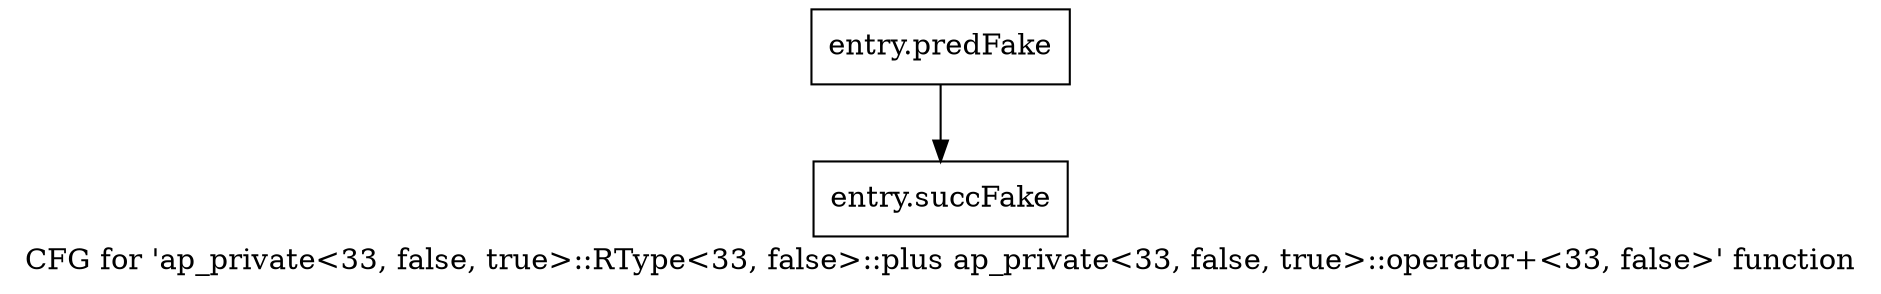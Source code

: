 digraph "CFG for 'ap_private\<33, false, true\>::RType\<33, false\>::plus ap_private\<33, false, true\>::operator+\<33, false\>' function" {
	label="CFG for 'ap_private\<33, false, true\>::RType\<33, false\>::plus ap_private\<33, false, true\>::operator+\<33, false\>' function";

	Node0x59cd500 [shape=record,filename="",linenumber="",label="{entry.predFake}"];
	Node0x59cd500 -> Node0x5ad8360[ callList="" memoryops="" filename="/home/omerfaruk/tools/Xilinx/Vitis_HLS/2023.2/include/etc/ap_private.h" execusionnum="0"];
	Node0x5ad8360 [shape=record,filename="/home/omerfaruk/tools/Xilinx/Vitis_HLS/2023.2/include/etc/ap_private.h",linenumber="2138",label="{entry.succFake}"];
}
